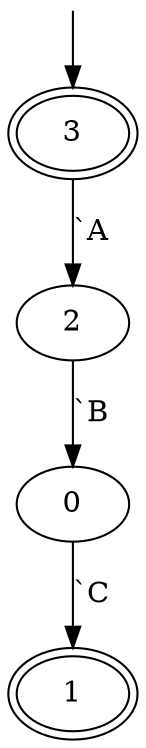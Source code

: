 digraph automaton
{
  __INVISIBLE_NODE_0__ [label= "", shape=none,height=.0,width=.0] ;
  __INVISIBLE_NODE_0__ -> 3 ;
  1 [peripheries=2] ;
  3 [peripheries=2] ;
  0 -> 1 [label="`C"] ;
  2 -> 0 [label="`B"] ;
  3 -> 2 [label="`A"] ;
}
